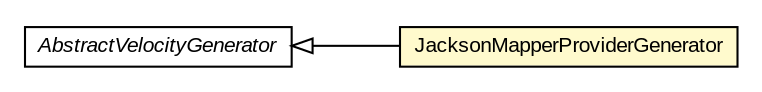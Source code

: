 #!/usr/local/bin/dot
#
# Class diagram 
# Generated by UMLGraph version R5_6-24-gf6e263 (http://www.umlgraph.org/)
#

digraph G {
	edge [fontname="arial",fontsize=10,labelfontname="arial",labelfontsize=10];
	node [fontname="arial",fontsize=10,shape=plaintext];
	nodesep=0.25;
	ranksep=0.5;
	rankdir=LR;
	// com.gwtplatform.dispatch.rest.rebind.JacksonMapperProviderGenerator
	c302422 [label=<<table title="com.gwtplatform.dispatch.rest.rebind.JacksonMapperProviderGenerator" border="0" cellborder="1" cellspacing="0" cellpadding="2" port="p" bgcolor="lemonChiffon" href="./JacksonMapperProviderGenerator.html">
		<tr><td><table border="0" cellspacing="0" cellpadding="1">
<tr><td align="center" balign="center"> JacksonMapperProviderGenerator </td></tr>
		</table></td></tr>
		</table>>, URL="./JacksonMapperProviderGenerator.html", fontname="arial", fontcolor="black", fontsize=10.0];
	// com.gwtplatform.dispatch.rest.rebind.AbstractVelocityGenerator
	c302429 [label=<<table title="com.gwtplatform.dispatch.rest.rebind.AbstractVelocityGenerator" border="0" cellborder="1" cellspacing="0" cellpadding="2" port="p" href="./AbstractVelocityGenerator.html">
		<tr><td><table border="0" cellspacing="0" cellpadding="1">
<tr><td align="center" balign="center"><font face="arial italic"> AbstractVelocityGenerator </font></td></tr>
		</table></td></tr>
		</table>>, URL="./AbstractVelocityGenerator.html", fontname="arial", fontcolor="black", fontsize=10.0];
	//com.gwtplatform.dispatch.rest.rebind.JacksonMapperProviderGenerator extends com.gwtplatform.dispatch.rest.rebind.AbstractVelocityGenerator
	c302429:p -> c302422:p [dir=back,arrowtail=empty];
}

